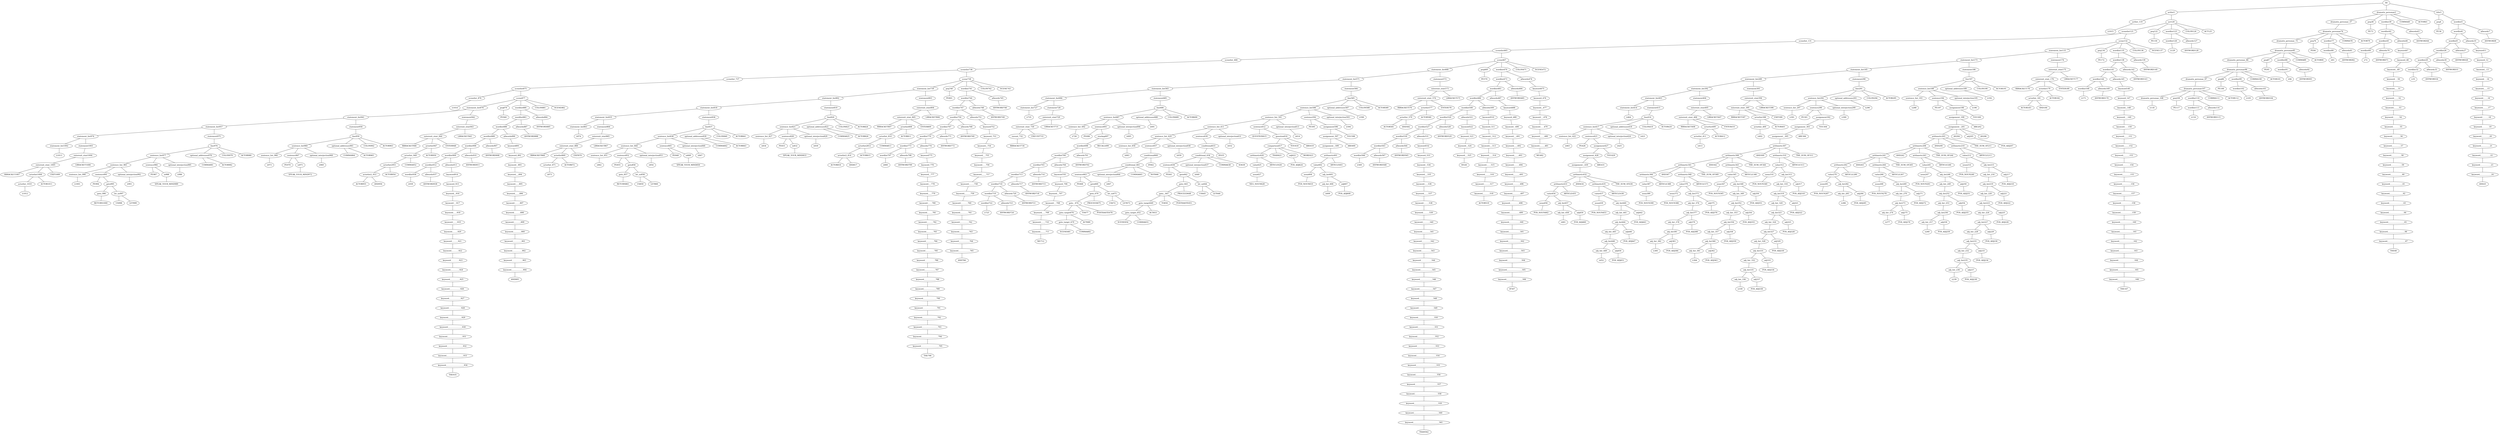 strict graph {
	S0 -- actlist1
	S0 -- dramatis_personae2
	S0 -- title3

	title3 -- peq4
	title3 -- wordlist5

	wordlist5 -- wordlist6
	wordlist5 -- allwords7

	allwords7 -- ANYWORD8


	wordlist6 -- wordlist9
	wordlist6 -- allwords10

	allwords10 -- keyword11

	keyword11 -- keyword_12

	keyword_12 -- keyword__13

	keyword__13 -- keyword___14

	keyword___14 -- keyword____15

	keyword____15 -- keyword_____16

	keyword_____16 -- keyword______17

	keyword______17 -- keyword_______18

	keyword_______18 -- keyword________19

	keyword________19 -- keyword_________20

	keyword_________20 -- keyword__________21

	keyword__________21 -- keyword___________22

	keyword___________22 -- keyword____________23

	keyword____________23 -- keyword_____________24

	keyword_____________24 -- AND25


	wordlist9 -- wordlist26
	wordlist9 -- allwords27

	allwords27 -- ANYWORD28


	wordlist26 -- wordlist29
	wordlist26 -- allwords30

	allwords30 -- ANYWORD31


	wordlist29 -- wordlist32
	wordlist29 -- allwords33

	allwords33 -- ANYWORD34


	wordlist32 -- λ35

	peq4 -- PE36


	dramatis_personae2 -- dramatis_personae_37
	dramatis_personae2 -- peq38
	dramatis_personae2 -- wordlist39
	dramatis_personae2 -- COMMA40
	dramatis_personae2 -- ACTOR41



	wordlist39 -- wordlist42
	wordlist39 -- allwords43

	allwords43 -- ANYWORD44


	wordlist42 -- wordlist45
	wordlist42 -- allwords46

	allwords46 -- keyword47

	keyword47 -- keyword_48

	keyword_48 -- keyword__49

	keyword__49 -- keyword___50

	keyword___50 -- keyword____51

	keyword____51 -- keyword_____52

	keyword_____52 -- keyword______53

	keyword______53 -- keyword_______54

	keyword_______54 -- keyword________55

	keyword________55 -- keyword_________56

	keyword_________56 -- keyword__________57

	keyword__________57 -- keyword___________58

	keyword___________58 -- keyword____________59

	keyword____________59 -- keyword_____________60

	keyword_____________60 -- keyword______________61

	keyword______________61 -- keyword_______________62

	keyword_______________62 -- keyword________________63

	keyword________________63 -- keyword_________________64

	keyword_________________64 -- keyword__________________65

	keyword__________________65 -- keyword___________________66

	keyword___________________66 -- keyword____________________67

	keyword____________________67 -- THE68


	wordlist45 -- wordlist69
	wordlist45 -- allwords70

	allwords70 -- ANYWORD71


	wordlist69 -- λ72

	peq38 -- PE73


	dramatis_personae_37 -- dramatis_personae74

	dramatis_personae74 -- dramatis_personae_75
	dramatis_personae74 -- peq76
	dramatis_personae74 -- wordlist77
	dramatis_personae74 -- COMMA78
	dramatis_personae74 -- ACTOR79



	wordlist77 -- wordlist80
	wordlist77 -- allwords81

	allwords81 -- ANYWORD82


	wordlist80 -- λ83

	peq76 -- PE84


	dramatis_personae_75 -- dramatis_personae85

	dramatis_personae85 -- dramatis_personae_86
	dramatis_personae85 -- peq87
	dramatis_personae85 -- wordlist88
	dramatis_personae85 -- COMMA89
	dramatis_personae85 -- ACTOR90



	wordlist88 -- wordlist91
	wordlist88 -- allwords92

	allwords92 -- ANYWORD93


	wordlist91 -- λ94

	peq87 -- PE95


	dramatis_personae_86 -- dramatis_personae96

	dramatis_personae96 -- dramatis_personae_97
	dramatis_personae96 -- peq98
	dramatis_personae96 -- wordlist99
	dramatis_personae96 -- COMMA100
	dramatis_personae96 -- ACTOR101



	wordlist99 -- wordlist102
	wordlist99 -- allwords103

	allwords103 -- ANYWORD104


	wordlist102 -- λ105

	peq98 -- PE106


	dramatis_personae_97 -- dramatis_personae107

	dramatis_personae107 -- dramatis_personae_108
	dramatis_personae107 -- peq109
	dramatis_personae107 -- wordlist110
	dramatis_personae107 -- COMMA111
	dramatis_personae107 -- ACTOR112



	wordlist110 -- wordlist113
	wordlist110 -- allwords114

	allwords114 -- ANYWORD115


	wordlist113 -- λ116

	peq109 -- PE117


	dramatis_personae_108 -- λ118

	actlist1 -- actlist_119
	actlist1 -- act120

	act120 -- scenelist121
	act120 -- peq122
	act120 -- wordlist123
	act120 -- COLON124
	act120 -- ACT125



	wordlist123 -- wordlist126
	wordlist123 -- allwords127

	allwords127 -- ANYWORD128


	wordlist126 -- λ129

	peq122 -- PE130


	scenelist121 -- scenelist_131
	scenelist121 -- scene132

	scene132 -- statement_list133
	scene132 -- peq134
	scene132 -- wordlist135
	scene132 -- COLON136
	scene132 -- SCENE137



	wordlist135 -- wordlist138
	wordlist135 -- allwords139

	allwords139 -- ANYWORD140


	wordlist138 -- wordlist141
	wordlist138 -- allwords142

	allwords142 -- ANYWORD143


	wordlist141 -- wordlist144
	wordlist141 -- allwords145

	allwords145 -- keyword146

	keyword146 -- keyword_147

	keyword_147 -- keyword__148

	keyword__148 -- keyword___149

	keyword___149 -- keyword____150

	keyword____150 -- keyword_____151

	keyword_____151 -- keyword______152

	keyword______152 -- keyword_______153

	keyword_______153 -- keyword________154

	keyword________154 -- keyword_________155

	keyword_________155 -- keyword__________156

	keyword__________156 -- keyword___________157

	keyword___________157 -- keyword____________158

	keyword____________158 -- keyword_____________159

	keyword_____________159 -- keyword______________160

	keyword______________160 -- keyword_______________161

	keyword_______________161 -- keyword________________162

	keyword________________162 -- keyword_________________163

	keyword_________________163 -- keyword__________________164

	keyword__________________164 -- keyword___________________165

	keyword___________________165 -- keyword____________________166

	keyword____________________166 -- THE167


	wordlist144 -- wordlist168
	wordlist144 -- allwords169

	allwords169 -- ANYWORD170


	wordlist168 -- λ171

	peq134 -- PE172


	statement_list133 -- statement_list173
	statement_list133 -- statement174

	statement174 -- enterexit_stmt175

	enterexit_stmt175 -- enterexit_stmt_176
	enterexit_stmt175 -- LBRACKET177


	enterexit_stmt_176 -- RBRACKET178
	enterexit_stmt_176 -- actorlist179
	enterexit_stmt_176 -- ENTER180


	actorlist179 -- actorlist_181
	actorlist179 -- ACTOR182


	actorlist_181 -- ACTOR183
	actorlist_181 -- AND184




	statement_list173 -- statement_list185
	statement_list173 -- statement186

	statement186 -- line187

	line187 -- sentence_list188
	line187 -- optional_addressee189
	line187 -- COLON190
	line187 -- ACTOR191



	optional_addressee189 -- λ192

	sentence_list188 -- sentence_list_193
	sentence_list188 -- sentence194
	sentence_list188 -- optional_interjection195

	optional_interjection195 -- λ196

	sentence194 -- PE197
	sentence194 -- assignment198

	assignment198 -- assignment_199
	assignment198 -- YOU200


	assignment_199 -- assignment__201
	assignment_199 -- ARE202


	assignment__201 -- arithmetic203
	assignment__201 -- AS204
	assignment__201 -- adj205
	assignment__201 -- AS206


	adj205 -- POS_ADJ207



	arithmetic203 -- arithmetic208
	arithmetic203 -- AND209
	arithmetic203 -- arithmetic210
	arithmetic203 -- THE_SUM_OF211


	arithmetic210 -- value212
	arithmetic210 -- ARTICLE213


	value212 -- noun214
	value212 -- adj_list215

	adj_list215 -- adj_list_216
	adj_list215 -- adj217

	adj217 -- POS_ADJ218


	adj_list_216 -- adj_list219

	adj_list219 -- adj_list_220
	adj_list219 -- adj221

	adj221 -- POS_ADJ222


	adj_list_220 -- adj_list223

	adj_list223 -- adj_list_224
	adj_list223 -- adj225

	adj225 -- POS_ADJ226


	adj_list_224 -- adj_list227

	adj_list227 -- adj_list_228
	adj_list227 -- adj229

	adj229 -- POS_ADJ230


	adj_list_228 -- adj_list231

	adj_list231 -- adj_list_232
	adj_list231 -- adj233

	adj233 -- POS_ADJ234


	adj_list_232 -- adj_list235

	adj_list235 -- adj_list_236
	adj_list235 -- adj237

	adj237 -- POS_ADJ238


	adj_list_236 -- λ239

	noun214 -- POS_NOUN240



	arithmetic208 -- arithmetic241
	arithmetic208 -- AND242
	arithmetic208 -- arithmetic243
	arithmetic208 -- THE_SUM_OF244


	arithmetic243 -- value245
	arithmetic243 -- ARTICLE246


	value245 -- noun247
	value245 -- adj_list248

	adj_list248 -- adj_list_249
	adj_list248 -- adj250

	adj250 -- POS_ADJ251


	adj_list_249 -- adj_list252

	adj_list252 -- adj_list_253
	adj_list252 -- adj254

	adj254 -- POS_ADJ255


	adj_list_253 -- adj_list256

	adj_list256 -- adj_list_257
	adj_list256 -- adj258

	adj258 -- POS_ADJ259


	adj_list_257 -- λ260

	noun247 -- POS_NOUN261



	arithmetic241 -- arithmetic262
	arithmetic241 -- AND263
	arithmetic241 -- arithmetic264
	arithmetic241 -- THE_SUM_OF265


	arithmetic264 -- value266
	arithmetic264 -- ARTICLE267


	value266 -- noun268
	value266 -- adj_list269

	adj_list269 -- adj_list_270
	adj_list269 -- adj271

	adj271 -- POS_ADJ272


	adj_list_270 -- adj_list273

	adj_list273 -- adj_list_274
	adj_list273 -- adj275

	adj275 -- POS_ADJ276


	adj_list_274 -- λ277

	noun268 -- POS_NOUN278



	arithmetic262 -- value279
	arithmetic262 -- ARTICLE280


	value279 -- noun281
	value279 -- adj_list282

	adj_list282 -- adj_list_283
	adj_list282 -- adj284

	adj284 -- POS_ADJ285


	adj_list_283 -- λ286

	noun281 -- POS_NOUN287



	sentence_list_193 -- λ288

	statement_list185 -- statement_list289
	statement_list185 -- statement290

	statement290 -- line291

	line291 -- sentence_list292
	line291 -- optional_addressee293
	line291 -- COLON294
	line291 -- ACTOR295



	optional_addressee293 -- λ296

	sentence_list292 -- sentence_list_297
	sentence_list292 -- sentence298
	sentence_list292 -- optional_interjection299

	optional_interjection299 -- λ300

	sentence298 -- PE301
	sentence298 -- assignment302

	assignment302 -- assignment_303
	assignment302 -- YOU304


	assignment_303 -- assignment__305
	assignment_303 -- ARE306


	assignment__305 -- arithmetic307

	arithmetic307 -- arithmetic308
	arithmetic307 -- AND309
	arithmetic307 -- arithmetic310
	arithmetic307 -- THE_SUM_OF311


	arithmetic310 -- value312
	arithmetic310 -- ARTICLE313


	value312 -- noun314
	value312 -- adj_list315

	adj_list315 -- adj_list_316
	adj_list315 -- adj317

	adj317 -- POS_ADJ318


	adj_list_316 -- adj_list319

	adj_list319 -- adj_list_320
	adj_list319 -- adj321

	adj321 -- POS_ADJ322


	adj_list_320 -- adj_list323

	adj_list323 -- adj_list_324
	adj_list323 -- adj325

	adj325 -- POS_ADJ326


	adj_list_324 -- adj_list327

	adj_list327 -- adj_list_328
	adj_list327 -- adj329

	adj329 -- POS_ADJ330


	adj_list_328 -- adj_list331

	adj_list331 -- adj_list_332
	adj_list331 -- adj333

	adj333 -- POS_ADJ334


	adj_list_332 -- adj_list335

	adj_list335 -- adj_list_336
	adj_list335 -- adj337

	adj337 -- POS_ADJ338


	adj_list_336 -- λ339

	noun314 -- POS_NOUN340



	arithmetic308 -- arithmetic341
	arithmetic308 -- AND342
	arithmetic308 -- arithmetic343
	arithmetic308 -- THE_SUM_OF344


	arithmetic343 -- value345
	arithmetic343 -- ARTICLE346


	value345 -- noun347
	value345 -- adj_list348

	adj_list348 -- adj_list_349
	adj_list348 -- adj350

	adj350 -- POS_ADJ351


	adj_list_349 -- adj_list352

	adj_list352 -- adj_list_353
	adj_list352 -- adj354

	adj354 -- POS_ADJ355


	adj_list_353 -- adj_list356

	adj_list356 -- adj_list_357
	adj_list356 -- adj358

	adj358 -- POS_ADJ359


	adj_list_357 -- adj_list360

	adj_list360 -- adj_list_361
	adj_list360 -- adj362

	adj362 -- POS_ADJ363


	adj_list_361 -- λ364

	noun347 -- POS_NOUN365



	arithmetic341 -- arithmetic366
	arithmetic341 -- AND367
	arithmetic341 -- arithmetic368
	arithmetic341 -- THE_SUM_OF369


	arithmetic368 -- value370
	arithmetic368 -- ARTICLE371


	value370 -- noun372
	value370 -- adj_list373

	adj_list373 -- adj_list_374
	adj_list373 -- adj375

	adj375 -- POS_ADJ376


	adj_list_374 -- adj_list377

	adj_list377 -- adj_list_378
	adj_list377 -- adj379

	adj379 -- POS_ADJ380


	adj_list_378 -- adj_list381

	adj_list381 -- adj_list_382
	adj_list381 -- adj383

	adj383 -- POS_ADJ384


	adj_list_382 -- λ385

	noun372 -- POS_NOUN386



	arithmetic366 -- value387
	arithmetic366 -- ARTICLE388


	value387 -- noun389

	noun389 -- POS_NOUN390



	sentence_list_297 -- λ391

	statement_list289 -- statement_list392
	statement_list289 -- statement393

	statement393 -- enterexit_stmt394

	enterexit_stmt394 -- enterexit_stmt_395
	enterexit_stmt394 -- LBRACKET396


	enterexit_stmt_395 -- RBRACKET397
	enterexit_stmt_395 -- actorlist398
	enterexit_stmt_395 -- EXIT399


	actorlist398 -- actorlist_400
	actorlist398 -- ACTOR401


	actorlist_400 -- λ402


	statement_list392 -- statement_list403
	statement_list392 -- statement404

	statement404 -- enterexit_stmt405

	enterexit_stmt405 -- enterexit_stmt_406
	enterexit_stmt405 -- LBRACKET407


	enterexit_stmt_406 -- RBRACKET408
	enterexit_stmt_406 -- actorlist409
	enterexit_stmt_406 -- ENTER410


	actorlist409 -- actorlist_411
	actorlist409 -- ACTOR412


	actorlist_411 -- λ413


	statement_list403 -- statement_list414
	statement_list403 -- statement415

	statement415 -- line416

	line416 -- sentence_list417
	line416 -- optional_addressee418
	line416 -- COLON419
	line416 -- ACTOR420



	optional_addressee418 -- λ421

	sentence_list417 -- sentence_list_422
	sentence_list417 -- sentence423
	sentence_list417 -- optional_interjection424

	optional_interjection424 -- λ425

	sentence423 -- PE426
	sentence423 -- assignment427

	assignment427 -- assignment_428
	assignment427 -- YOU429


	assignment_428 -- assignment__430
	assignment_428 -- ARE431


	assignment__430 -- arithmetic432

	arithmetic432 -- arithmetic433
	arithmetic432 -- AND434
	arithmetic432 -- arithmetic435
	arithmetic432 -- THE_SUM_OF436


	arithmetic435 -- value437
	arithmetic435 -- ARTICLE438


	value437 -- noun439
	value437 -- adj_list440

	adj_list440 -- adj_list_441
	adj_list440 -- adj442

	adj442 -- POS_ADJ443


	adj_list_441 -- adj_list444

	adj_list444 -- adj_list_445
	adj_list444 -- adj446

	adj446 -- POS_ADJ447


	adj_list_445 -- adj_list448

	adj_list448 -- adj_list_449
	adj_list448 -- adj450

	adj450 -- POS_ADJ451


	adj_list_449 -- λ452

	noun439 -- POS_NOUN453



	arithmetic433 -- value454
	arithmetic433 -- ARTICLE455


	value454 -- noun456
	value454 -- adj_list457

	adj_list457 -- adj_list_458
	adj_list457 -- adj459

	adj459 -- POS_ADJ460


	adj_list_458 -- λ461

	noun456 -- POS_NOUN462



	sentence_list_422 -- λ463

	statement_list414 -- λ464

	scenelist_131 -- scenelist465

	scenelist465 -- scenelist_466
	scenelist465 -- scene467

	scene467 -- statement_list468
	scene467 -- peq469
	scene467 -- wordlist470
	scene467 -- COLON471
	scene467 -- SCENE472



	wordlist470 -- wordlist473
	wordlist470 -- allwords474

	allwords474 -- keyword475

	keyword475 -- keyword_476

	keyword_476 -- keyword__477

	keyword__477 -- keyword___478

	keyword___478 -- keyword____479

	keyword____479 -- keyword_____480

	keyword_____480 -- keyword______481

	keyword______481 -- WE482


	wordlist473 -- wordlist483
	wordlist473 -- allwords484

	allwords484 -- ANYWORD485


	wordlist483 -- wordlist486
	wordlist483 -- allwords487

	allwords487 -- keyword488

	keyword488 -- keyword_489

	keyword_489 -- keyword__490

	keyword__490 -- keyword___491

	keyword___491 -- keyword____492

	keyword____492 -- keyword_____493

	keyword_____493 -- keyword______494

	keyword______494 -- keyword_______495

	keyword_______495 -- keyword________496

	keyword________496 -- keyword_________497

	keyword_________497 -- keyword__________498

	keyword__________498 -- keyword___________499

	keyword___________499 -- keyword____________500

	keyword____________500 -- keyword_____________501

	keyword_____________501 -- keyword______________502

	keyword______________502 -- keyword_______________503

	keyword_______________503 -- keyword________________504

	keyword________________504 -- keyword_________________505

	keyword_________________505 -- keyword__________________506

	keyword__________________506 -- IF507


	wordlist486 -- wordlist508
	wordlist486 -- allwords509

	allwords509 -- keyword510

	keyword510 -- keyword_511

	keyword_511 -- keyword__512

	keyword__512 -- keyword___513

	keyword___513 -- keyword____514

	keyword____514 -- keyword_____515

	keyword_____515 -- keyword______516

	keyword______516 -- keyword_______517

	keyword_______517 -- keyword________518

	keyword________518 -- ACTOR519


	wordlist508 -- wordlist520
	wordlist508 -- allwords521

	allwords521 -- keyword522

	keyword522 -- keyword_523

	keyword_523 -- keyword__524

	keyword__524 -- keyword___525

	keyword___525 -- IS526


	wordlist520 -- wordlist527
	wordlist520 -- allwords528

	allwords528 -- ANYWORD529


	wordlist527 -- wordlist530
	wordlist527 -- allwords531

	allwords531 -- keyword532

	keyword532 -- keyword_533

	keyword_533 -- keyword__534

	keyword__534 -- keyword___535

	keyword___535 -- keyword____536

	keyword____536 -- keyword_____537

	keyword_____537 -- keyword______538

	keyword______538 -- keyword_______539

	keyword_______539 -- keyword________540

	keyword________540 -- keyword_________541

	keyword_________541 -- keyword__________542

	keyword__________542 -- keyword___________543

	keyword___________543 -- keyword____________544

	keyword____________544 -- keyword_____________545

	keyword_____________545 -- keyword______________546

	keyword______________546 -- keyword_______________547

	keyword_______________547 -- keyword________________548

	keyword________________548 -- keyword_________________549

	keyword_________________549 -- keyword__________________550

	keyword__________________550 -- keyword___________________551

	keyword___________________551 -- keyword____________________552

	keyword____________________552 -- keyword_____________________553

	keyword_____________________553 -- keyword______________________554

	keyword______________________554 -- keyword_______________________555

	keyword_______________________555 -- keyword________________________556

	keyword________________________556 -- keyword_________________________557

	keyword_________________________557 -- keyword__________________________558

	keyword__________________________558 -- keyword___________________________559

	keyword___________________________559 -- keyword____________________________560

	keyword____________________________560 -- keyword_____________________________561

	keyword_____________________________561 -- THAN562


	wordlist530 -- wordlist563
	wordlist530 -- allwords564

	allwords564 -- ANYWORD565


	wordlist563 -- wordlist566
	wordlist563 -- allwords567

	allwords567 -- ANYWORD568


	wordlist566 -- λ569

	peq469 -- PE570


	statement_list468 -- statement_list571
	statement_list468 -- statement572

	statement572 -- enterexit_stmt573

	enterexit_stmt573 -- enterexit_stmt_574
	enterexit_stmt573 -- LBRACKET575


	enterexit_stmt_574 -- RBRACKET576
	enterexit_stmt_574 -- actorlist577
	enterexit_stmt_574 -- ENTER578


	actorlist577 -- actorlist_579
	actorlist577 -- ACTOR580


	actorlist_579 -- ACTOR581
	actorlist_579 -- AND582




	statement_list571 -- statement_list583
	statement_list571 -- statement584

	statement584 -- line585

	line585 -- sentence_list586
	line585 -- optional_addressee587
	line585 -- COLON588
	line585 -- ACTOR589



	optional_addressee587 -- λ590

	sentence_list586 -- sentence_list_591
	sentence_list586 -- sentence592
	sentence_list586 -- optional_interjection593

	optional_interjection593 -- λ594

	sentence592 -- PE595
	sentence592 -- assignment596

	assignment596 -- assignment_597
	assignment596 -- YOU598


	assignment_597 -- assignment__599
	assignment_597 -- ARE600


	assignment__599 -- arithmetic601

	arithmetic601 -- value602
	arithmetic601 -- ARTICLE603


	value602 -- noun604
	value602 -- adj_list605

	adj_list605 -- adj_list_606
	adj_list605 -- adj607

	adj607 -- POS_ADJ608


	adj_list_606 -- λ609

	noun604 -- POS_NOUN610



	sentence_list_591 -- sentence_list_611
	sentence_list_591 -- sentence612
	sentence_list_591 -- optional_interjection613

	optional_interjection613 -- λ614

	sentence612 -- QUESTION615
	sentence612 -- question616

	question616 -- comparison617
	question616 -- YOU618
	question616 -- ARE619



	comparison617 -- arithmetic620
	comparison617 -- THAN621
	comparison617 -- adj622
	comparison617 -- MORE623


	adj622 -- POS_ADJ624



	arithmetic620 -- value625
	arithmetic620 -- ARTICLE626


	value625 -- noun627

	noun627 -- NEG_NOUN628



	sentence_list_611 -- sentence_list_629
	sentence_list_611 -- sentence630
	sentence_list_611 -- optional_interjection631

	optional_interjection631 -- λ632

	sentence630 -- conditional633

	conditional633 -- conditional_634
	conditional633 -- IF635


	conditional_634 -- sentence636
	conditional_634 -- optional_interjection637
	conditional_634 -- COMMA638
	conditional_634 -- SO639



	optional_interjection637 -- λ640

	sentence636 -- PE641
	sentence636 -- goto642

	goto642 -- goto_643
	goto642 -- let_us644

	let_us644 -- US645
	let_us644 -- LET646



	goto_643 -- goto__647
	goto_643 -- PROCEED648


	goto__647 -- goto_target649
	goto__647 -- TO650
	goto__647 -- POSTHASTE651



	goto_target649 -- goto_target_652
	goto_target649 -- ACT653


	goto_target_652 -- SCENE654
	goto_target_652 -- COMMA655




	sentence_list_629 -- sentence_list_656
	sentence_list_629 -- sentence657
	sentence_list_629 -- optional_interjection658

	optional_interjection658 -- λ659

	sentence657 -- conditional660

	conditional660 -- conditional_661
	conditional660 -- IF662


	conditional_661 -- sentence663
	conditional_661 -- optional_interjection664
	conditional_661 -- COMMA665
	conditional_661 -- NOT666



	optional_interjection664 -- λ667

	sentence663 -- PE668
	sentence663 -- goto669

	goto669 -- goto_670
	goto669 -- let_us671

	let_us671 -- US672
	let_us671 -- LET673



	goto_670 -- goto__674
	goto_670 -- PROCEED675


	goto__674 -- goto_target676
	goto__674 -- TO677
	goto__674 -- POSTHASTE678



	goto_target676 -- goto_target_679
	goto_target676 -- ACT680


	goto_target_679 -- SCENE681
	goto_target_679 -- COMMA682




	sentence_list_656 -- λ683

	statement_list583 -- statement_list684
	statement_list583 -- statement685

	statement685 -- line686

	line686 -- sentence_list687
	line686 -- optional_addressee688
	line686 -- COLON689
	line686 -- ACTOR690



	optional_addressee688 -- λ691

	sentence_list687 -- sentence_list_692
	sentence_list687 -- sentence693
	sentence_list687 -- optional_interjection694

	optional_interjection694 -- λ695

	sentence693 -- PE696
	sentence693 -- stackop697

	stackop697 -- wordlist698
	stackop697 -- RECALL699


	wordlist698 -- wordlist700
	wordlist698 -- allwords701

	allwords701 -- ANYWORD702


	wordlist700 -- wordlist703
	wordlist700 -- allwords704

	allwords704 -- keyword705

	keyword705 -- keyword_706

	keyword_706 -- keyword__707

	keyword__707 -- keyword___708

	keyword___708 -- keyword____709

	keyword____709 -- keyword_____710

	keyword_____710 -- keyword______711

	keyword______711 -- WE712


	wordlist703 -- wordlist713
	wordlist703 -- allwords714

	allwords714 -- ANYWORD715


	wordlist713 -- wordlist716
	wordlist713 -- allwords717

	allwords717 -- ANYWORD718


	wordlist716 -- wordlist719
	wordlist716 -- allwords720

	allwords720 -- ANYWORD721


	wordlist719 -- wordlist722
	wordlist719 -- allwords723

	allwords723 -- ANYWORD724


	wordlist722 -- λ725


	sentence_list_692 -- λ726

	statement_list684 -- statement_list727
	statement_list684 -- statement728

	statement728 -- enterexit_stmt729

	enterexit_stmt729 -- enterexit_stmt_730
	enterexit_stmt729 -- LBRACKET731


	enterexit_stmt_730 -- exeunt_732
	enterexit_stmt_730 -- EXEUNT733


	exeunt_732 -- RBRACKET734


	statement_list727 -- λ735

	scenelist_466 -- scenelist736

	scenelist736 -- scenelist_737
	scenelist736 -- scene738

	scene738 -- statement_list739
	scene738 -- peq740
	scene738 -- wordlist741
	scene738 -- COLON742
	scene738 -- SCENE743



	wordlist741 -- wordlist744
	wordlist741 -- allwords745

	allwords745 -- ANYWORD746


	wordlist744 -- wordlist747
	wordlist744 -- allwords748

	allwords748 -- ANYWORD749


	wordlist747 -- wordlist750
	wordlist747 -- allwords751

	allwords751 -- keyword752

	keyword752 -- keyword_753

	keyword_753 -- keyword__754

	keyword__754 -- keyword___755

	keyword___755 -- keyword____756

	keyword____756 -- keyword_____757

	keyword_____757 -- keyword______758

	keyword______758 -- keyword_______759

	keyword_______759 -- keyword________760

	keyword________760 -- keyword_________761

	keyword_________761 -- keyword__________762

	keyword__________762 -- keyword___________763

	keyword___________763 -- keyword____________764

	keyword____________764 -- keyword_____________765

	keyword_____________765 -- AND766


	wordlist750 -- wordlist767
	wordlist750 -- allwords768

	allwords768 -- ANYWORD769


	wordlist767 -- wordlist770
	wordlist767 -- allwords771

	allwords771 -- ANYWORD772


	wordlist770 -- wordlist773
	wordlist770 -- allwords774

	allwords774 -- keyword775

	keyword775 -- keyword_776

	keyword_776 -- keyword__777

	keyword__777 -- keyword___778

	keyword___778 -- keyword____779

	keyword____779 -- keyword_____780

	keyword_____780 -- keyword______781

	keyword______781 -- keyword_______782

	keyword_______782 -- keyword________783

	keyword________783 -- keyword_________784

	keyword_________784 -- keyword__________785

	keyword__________785 -- keyword___________786

	keyword___________786 -- keyword____________787

	keyword____________787 -- keyword_____________788

	keyword_____________788 -- keyword______________789

	keyword______________789 -- keyword_______________790

	keyword_______________790 -- keyword________________791

	keyword________________791 -- keyword_________________792

	keyword_________________792 -- keyword__________________793

	keyword__________________793 -- keyword___________________794

	keyword___________________794 -- keyword____________________795

	keyword____________________795 -- THE796


	wordlist773 -- wordlist797
	wordlist773 -- allwords798

	allwords798 -- ANYWORD799


	wordlist797 -- λ800

	peq740 -- PE801


	statement_list739 -- statement_list802
	statement_list739 -- statement803

	statement803 -- enterexit_stmt804

	enterexit_stmt804 -- enterexit_stmt_805
	enterexit_stmt804 -- LBRACKET806


	enterexit_stmt_805 -- RBRACKET807
	enterexit_stmt_805 -- actorlist808
	enterexit_stmt_805 -- ENTER809


	actorlist808 -- actorlist_810
	actorlist808 -- ACTOR811


	actorlist_810 -- actorlist2812
	actorlist_810 -- COMMA813


	actorlist2812 -- actorlist2_814
	actorlist2812 -- ACTOR815


	actorlist2_814 -- ACTOR816
	actorlist2_814 -- AND817




	statement_list802 -- statement_list818
	statement_list802 -- statement819

	statement819 -- line820

	line820 -- sentence_list821
	line820 -- optional_addressee822
	line820 -- COLON823
	line820 -- ACTOR824



	optional_addressee822 -- COMMA825
	optional_addressee822 -- ACTOR826



	sentence_list821 -- sentence_list_827
	sentence_list821 -- sentence828
	sentence_list821 -- optional_interjection829

	optional_interjection829 -- λ830

	sentence828 -- PE831
	sentence828 -- io832

	io832 -- SPEAK_YOUR_MIND833



	sentence_list_827 -- λ834

	statement_list818 -- statement_list835
	statement_list818 -- statement836

	statement836 -- line837

	line837 -- sentence_list838
	line837 -- optional_addressee839
	line837 -- COLON840
	line837 -- ACTOR841



	optional_addressee839 -- COMMA842
	optional_addressee839 -- ACTOR843



	sentence_list838 -- sentence_list_844
	sentence_list838 -- sentence845
	sentence_list838 -- optional_interjection846

	optional_interjection846 -- λ847

	sentence845 -- PE848
	sentence845 -- io849

	io849 -- SPEAK_YOUR_MIND850



	sentence_list_844 -- sentence_list_851
	sentence_list_844 -- sentence852
	sentence_list_844 -- optional_interjection853

	optional_interjection853 -- λ854

	sentence852 -- PE855
	sentence852 -- goto856

	goto856 -- goto_857
	goto856 -- let_us858

	let_us858 -- US859
	let_us858 -- LET860



	goto_857 -- RETURN861



	sentence_list_851 -- λ862

	statement_list835 -- statement_list863
	statement_list835 -- statement864

	statement864 -- enterexit_stmt865

	enterexit_stmt865 -- enterexit_stmt_866
	enterexit_stmt865 -- LBRACKET867


	enterexit_stmt_866 -- RBRACKET868
	enterexit_stmt_866 -- actorlist869
	enterexit_stmt_866 -- EXIT870


	actorlist869 -- actorlist_871
	actorlist869 -- ACTOR872


	actorlist_871 -- λ873


	statement_list863 -- λ874

	scenelist_737 -- scenelist875

	scenelist875 -- scenelist_876
	scenelist875 -- scene877

	scene877 -- statement_list878
	scene877 -- peq879
	scene877 -- wordlist880
	scene877 -- COLON881
	scene877 -- SCENE882



	wordlist880 -- wordlist883
	wordlist880 -- allwords884

	allwords884 -- ANYWORD885


	wordlist883 -- wordlist886
	wordlist883 -- allwords887

	allwords887 -- ANYWORD888


	wordlist886 -- wordlist889
	wordlist886 -- allwords890

	allwords890 -- keyword891

	keyword891 -- keyword_892

	keyword_892 -- keyword__893

	keyword__893 -- keyword___894

	keyword___894 -- keyword____895

	keyword____895 -- keyword_____896

	keyword_____896 -- keyword______897

	keyword______897 -- keyword_______898

	keyword_______898 -- keyword________899

	keyword________899 -- keyword_________900

	keyword_________900 -- keyword__________901

	keyword__________901 -- keyword___________902

	keyword___________902 -- keyword____________903

	keyword____________903 -- keyword_____________904

	keyword_____________904 -- AND905


	wordlist889 -- wordlist906
	wordlist889 -- allwords907

	allwords907 -- ANYWORD908


	wordlist906 -- wordlist909
	wordlist906 -- allwords910

	allwords910 -- ANYWORD911


	wordlist909 -- wordlist912
	wordlist909 -- allwords913

	allwords913 -- keyword914

	keyword914 -- keyword_915

	keyword_915 -- keyword__916

	keyword__916 -- keyword___917

	keyword___917 -- keyword____918

	keyword____918 -- keyword_____919

	keyword_____919 -- keyword______920

	keyword______920 -- keyword_______921

	keyword_______921 -- keyword________922

	keyword________922 -- keyword_________923

	keyword_________923 -- keyword__________924

	keyword__________924 -- keyword___________925

	keyword___________925 -- keyword____________926

	keyword____________926 -- keyword_____________927

	keyword_____________927 -- keyword______________928

	keyword______________928 -- keyword_______________929

	keyword_______________929 -- keyword________________930

	keyword________________930 -- keyword_________________931

	keyword_________________931 -- keyword__________________932

	keyword__________________932 -- keyword___________________933

	keyword___________________933 -- keyword____________________934

	keyword____________________934 -- THE935


	wordlist912 -- wordlist936
	wordlist912 -- allwords937

	allwords937 -- ANYWORD938


	wordlist936 -- λ939

	peq879 -- PE940


	statement_list878 -- statement_list941
	statement_list878 -- statement942

	statement942 -- enterexit_stmt943

	enterexit_stmt943 -- enterexit_stmt_944
	enterexit_stmt943 -- LBRACKET945


	enterexit_stmt_944 -- RBRACKET946
	enterexit_stmt_944 -- actorlist947
	enterexit_stmt_944 -- ENTER948


	actorlist947 -- actorlist_949
	actorlist947 -- ACTOR950


	actorlist_949 -- actorlist2951
	actorlist_949 -- COMMA952


	actorlist2951 -- actorlist2_953
	actorlist2951 -- ACTOR954


	actorlist2_953 -- ACTOR955
	actorlist2_953 -- AND956




	statement_list941 -- statement_list957
	statement_list941 -- statement958

	statement958 -- line959

	line959 -- sentence_list960
	line959 -- optional_addressee961
	line959 -- COLON962
	line959 -- ACTOR963



	optional_addressee961 -- COMMA964
	optional_addressee961 -- ACTOR965



	sentence_list960 -- sentence_list_966
	sentence_list960 -- sentence967
	sentence_list960 -- optional_interjection968

	optional_interjection968 -- λ969

	sentence967 -- PE970
	sentence967 -- io971

	io971 -- SPEAK_YOUR_MIND972



	sentence_list_966 -- λ973

	statement_list957 -- statement_list974
	statement_list957 -- statement975

	statement975 -- line976

	line976 -- sentence_list977
	line976 -- optional_addressee978
	line976 -- COLON979
	line976 -- ACTOR980



	optional_addressee978 -- COMMA981
	optional_addressee978 -- ACTOR982



	sentence_list977 -- sentence_list_983
	sentence_list977 -- sentence984
	sentence_list977 -- optional_interjection985

	optional_interjection985 -- λ986

	sentence984 -- PE987
	sentence984 -- io988

	io988 -- SPEAK_YOUR_MIND989



	sentence_list_983 -- sentence_list_990
	sentence_list_983 -- sentence991
	sentence_list_983 -- optional_interjection992

	optional_interjection992 -- λ993

	sentence991 -- PE994
	sentence991 -- goto995

	goto995 -- goto_996
	goto995 -- let_us997

	let_us997 -- US998
	let_us997 -- LET999



	goto_996 -- RETURN1000



	sentence_list_990 -- λ1001

	statement_list974 -- statement_list1002
	statement_list974 -- statement1003

	statement1003 -- enterexit_stmt1004

	enterexit_stmt1004 -- enterexit_stmt_1005
	enterexit_stmt1004 -- LBRACKET1006


	enterexit_stmt_1005 -- RBRACKET1007
	enterexit_stmt_1005 -- actorlist1008
	enterexit_stmt_1005 -- EXIT1009


	actorlist1008 -- actorlist_1010
	actorlist1008 -- ACTOR1011


	actorlist_1010 -- λ1012


	statement_list1002 -- λ1013

	scenelist_876 -- λ1014

	actlist_119 -- λ1015


}